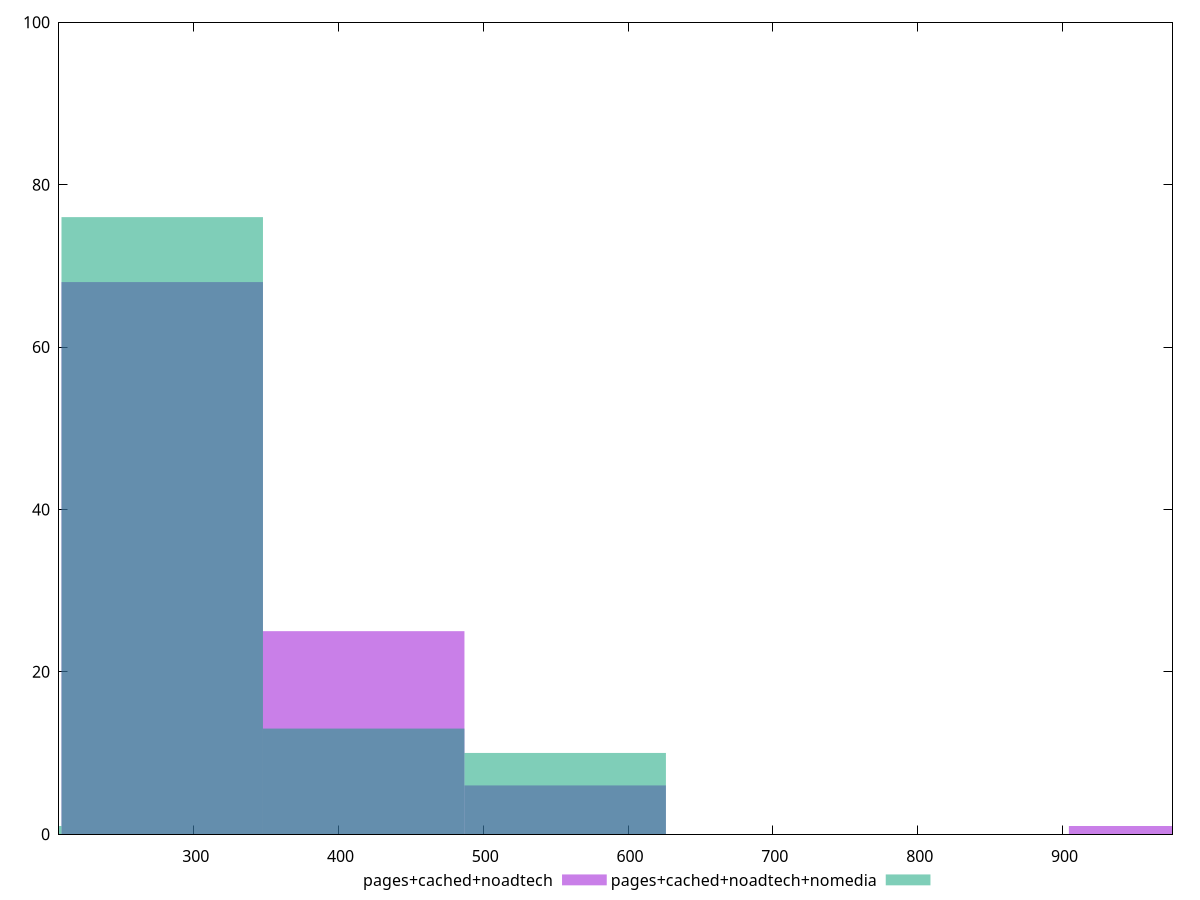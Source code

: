 reset

$pagesCachedNoadtech <<EOF
974.0145163859114 1
417.4347927368192 25
556.5797236490922 6
278.2898618245461 68
EOF

$pagesCachedNoadtechNomedia <<EOF
139.14493091227305 1
556.5797236490922 10
417.4347927368192 13
278.2898618245461 76
EOF

set key outside below
set boxwidth 139.14493091227305
set xrange [207:976]
set yrange [0:100]
set trange [0:100]
set style fill transparent solid 0.5 noborder
set terminal svg size 640, 500 enhanced background rgb 'white'
set output "report_00019_2021-02-10T18-14-37.922Z//render-blocking-resources/comparison/histogram/2_vs_3.svg"

plot $pagesCachedNoadtech title "pages+cached+noadtech" with boxes, \
     $pagesCachedNoadtechNomedia title "pages+cached+noadtech+nomedia" with boxes

reset
